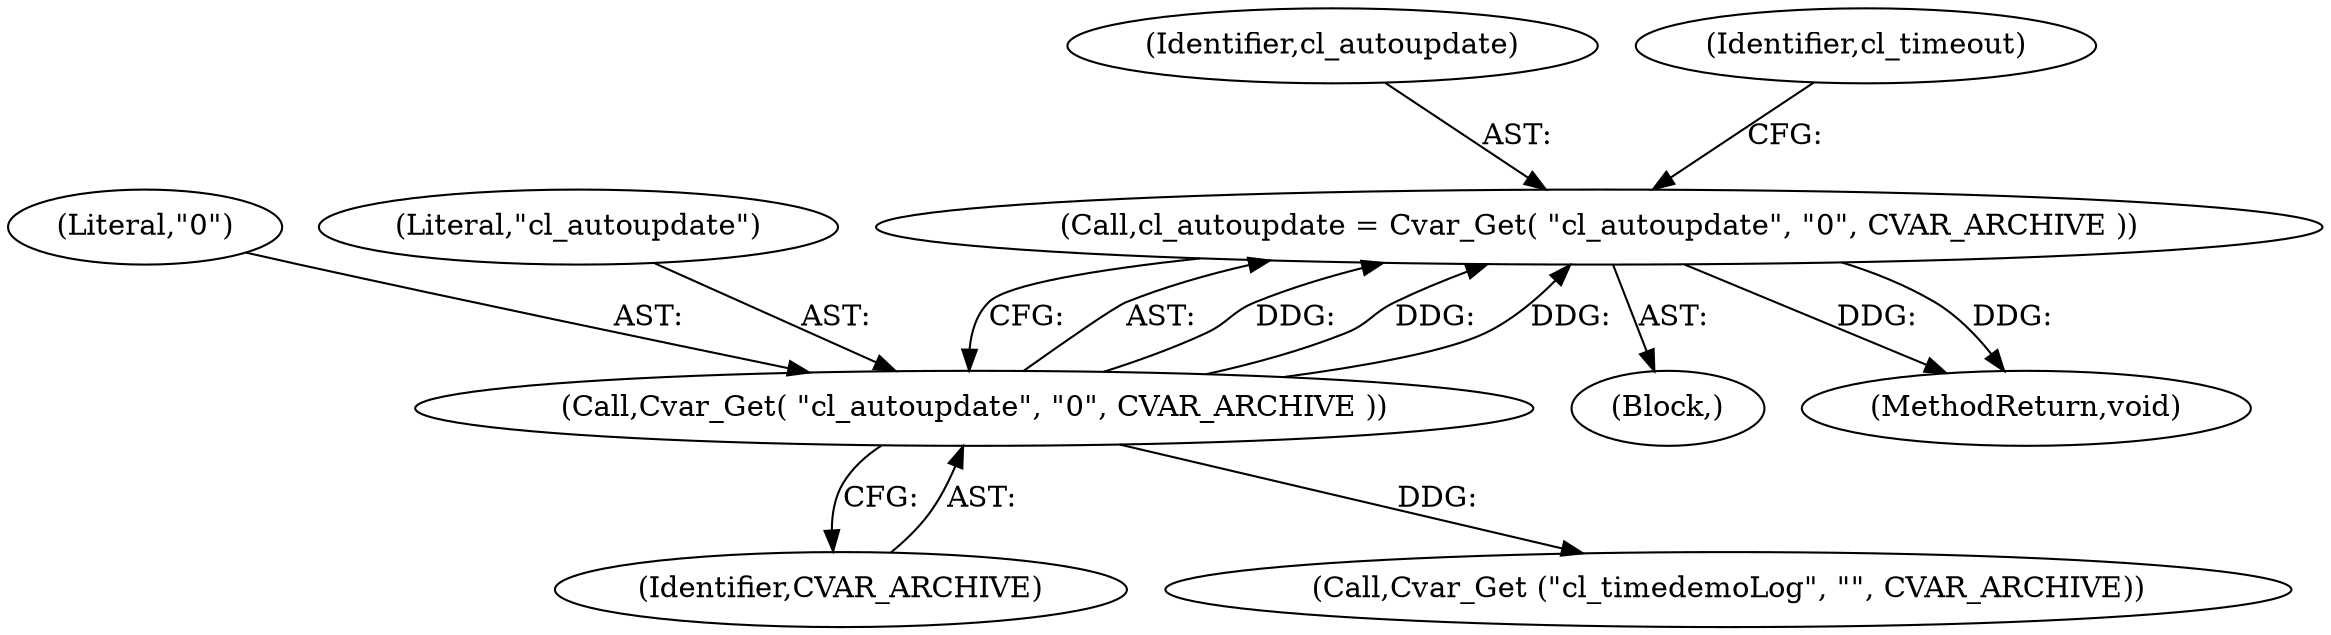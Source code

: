 digraph "0_OpenJK_b6ff2bcb1e4e6976d61e316175c6d7c99860fe20@API" {
"1000147" [label="(Call,cl_autoupdate = Cvar_Get( \"cl_autoupdate\", \"0\", CVAR_ARCHIVE ))"];
"1000149" [label="(Call,Cvar_Get( \"cl_autoupdate\", \"0\", CVAR_ARCHIVE ))"];
"1001028" [label="(MethodReturn,void)"];
"1000112" [label="(Block,)"];
"1000147" [label="(Call,cl_autoupdate = Cvar_Get( \"cl_autoupdate\", \"0\", CVAR_ARCHIVE ))"];
"1000149" [label="(Call,Cvar_Get( \"cl_autoupdate\", \"0\", CVAR_ARCHIVE ))"];
"1000148" [label="(Identifier,cl_autoupdate)"];
"1000152" [label="(Identifier,CVAR_ARCHIVE)"];
"1000151" [label="(Literal,\"0\")"];
"1000150" [label="(Literal,\"cl_autoupdate\")"];
"1000154" [label="(Identifier,cl_timeout)"];
"1000233" [label="(Call,Cvar_Get (\"cl_timedemoLog\", \"\", CVAR_ARCHIVE))"];
"1000147" -> "1000112"  [label="AST: "];
"1000147" -> "1000149"  [label="CFG: "];
"1000148" -> "1000147"  [label="AST: "];
"1000149" -> "1000147"  [label="AST: "];
"1000154" -> "1000147"  [label="CFG: "];
"1000147" -> "1001028"  [label="DDG: "];
"1000147" -> "1001028"  [label="DDG: "];
"1000149" -> "1000147"  [label="DDG: "];
"1000149" -> "1000147"  [label="DDG: "];
"1000149" -> "1000147"  [label="DDG: "];
"1000149" -> "1000152"  [label="CFG: "];
"1000150" -> "1000149"  [label="AST: "];
"1000151" -> "1000149"  [label="AST: "];
"1000152" -> "1000149"  [label="AST: "];
"1000149" -> "1000233"  [label="DDG: "];
}
